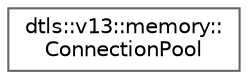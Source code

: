 digraph "Graphical Class Hierarchy"
{
 // LATEX_PDF_SIZE
  bgcolor="transparent";
  edge [fontname=Helvetica,fontsize=10,labelfontname=Helvetica,labelfontsize=10];
  node [fontname=Helvetica,fontsize=10,shape=box,height=0.2,width=0.4];
  rankdir="LR";
  Node0 [id="Node000000",label="dtls::v13::memory::\lConnectionPool",height=0.2,width=0.4,color="grey40", fillcolor="white", style="filled",URL="$classdtls_1_1v13_1_1memory_1_1ConnectionPool.html",tooltip=" "];
}
